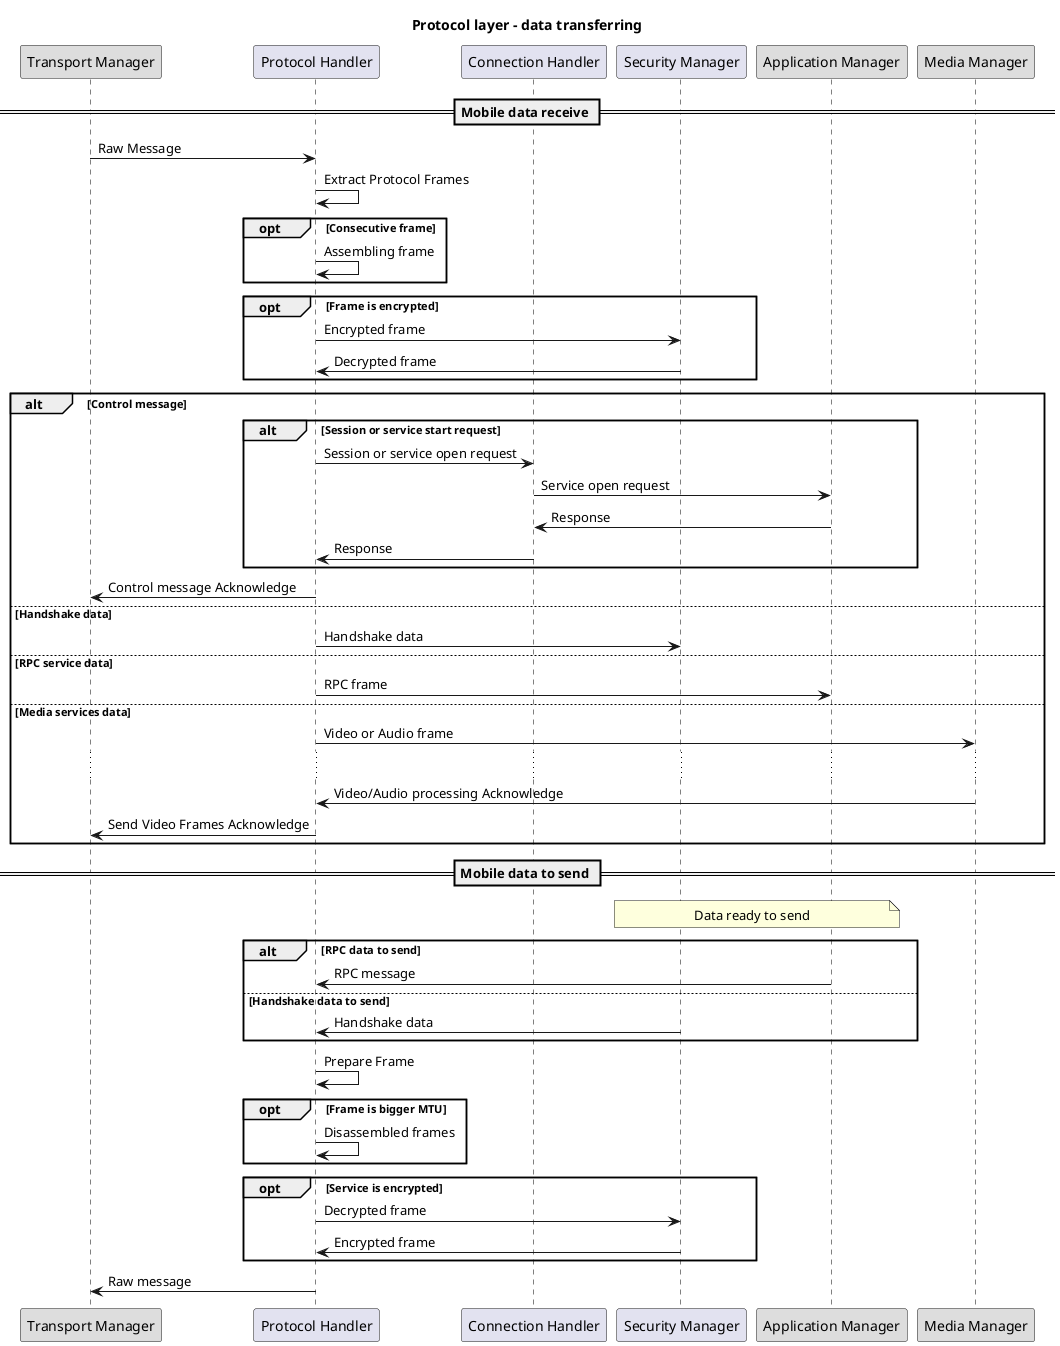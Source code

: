 @startuml
/'
It is a source file for SDL SAD sequence diagram.
For further information, please, follow http://plantuml.com/ 
'/

title "Protocol layer - data transferring"
participant "Transport Manager" as TM #DDDDDD
participant "Protocol Handler" as PH
participant "Connection Handler" as CH
participant "Security Manager" as SM
participant "Application Manager" as AM #DDDDDD
participant "Media Manager" as MM #DDDDDD
== Mobile data receive ==
TM -> PH : Raw Message
PH -> PH : Extract Protocol Frames
opt Consecutive frame
    PH -> PH : Assembling frame
end
opt Frame is encrypted
    PH -> SM : Encrypted frame
    SM -> PH : Decrypted frame
end
alt Control message
    alt Session or service start request
        PH -> CH : Session or service open request
        CH -> AM : Service open request
        AM -> CH : Response
        CH -> PH : Response
    end
    PH -> TM : Control message Acknowledge
else  Handshake data
    PH -> SM : Handshake data
else RPC service data
    PH -> AM : RPC frame
else Media services data
    PH -> MM : Video or Audio frame
    ...
    MM -> PH : Video/Audio processing Acknowledge
    PH -> TM : Send Video Frames Acknowledge
end
== Mobile data to send ==
Note over SM, AM:  Data ready to send
alt RPC data to send
    AM -> PH : RPC message
else Handshake data to send
    SM -> PH : Handshake data
end
PH -> PH : Prepare Frame
opt Frame is bigger MTU
    PH -> PH : Disassembled frames
end
opt Service is encrypted
    PH -> SM : Decrypted frame
    SM -> PH : Encrypted frame
end
PH -> TM : Raw message
 
skinparam defaultFontSize 16
skinparam sequence {
    ArrowColor Blue
    ArrowFontColor #2027E8
    ArrowFontStyle bold
     
    LifeLineBorderColor black
     
    ParticipantBorderColor black
    ParticipantBackgroundColor white
    ParticipantFontSize 17
    ParticipantFontColor black
     
    ActorBorderColor black
    ActorBackgroundColor white
    ActorFontColor Blue
    ActorFontSize 17
    ActorFontName Blue
    sequenceArrowFontSize  16        
    DividerBackgroundColor #FEFECE
}
@enduml